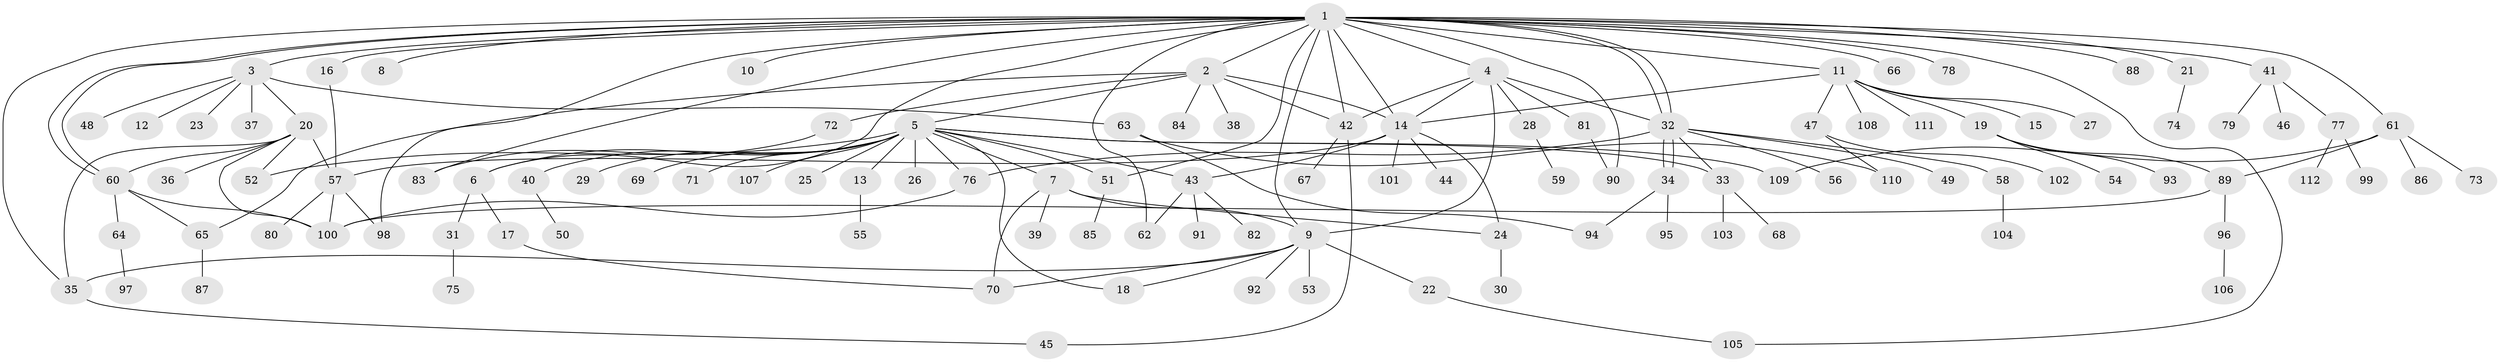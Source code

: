 // Generated by graph-tools (version 1.1) at 2025/01/03/09/25 03:01:52]
// undirected, 112 vertices, 152 edges
graph export_dot {
graph [start="1"]
  node [color=gray90,style=filled];
  1;
  2;
  3;
  4;
  5;
  6;
  7;
  8;
  9;
  10;
  11;
  12;
  13;
  14;
  15;
  16;
  17;
  18;
  19;
  20;
  21;
  22;
  23;
  24;
  25;
  26;
  27;
  28;
  29;
  30;
  31;
  32;
  33;
  34;
  35;
  36;
  37;
  38;
  39;
  40;
  41;
  42;
  43;
  44;
  45;
  46;
  47;
  48;
  49;
  50;
  51;
  52;
  53;
  54;
  55;
  56;
  57;
  58;
  59;
  60;
  61;
  62;
  63;
  64;
  65;
  66;
  67;
  68;
  69;
  70;
  71;
  72;
  73;
  74;
  75;
  76;
  77;
  78;
  79;
  80;
  81;
  82;
  83;
  84;
  85;
  86;
  87;
  88;
  89;
  90;
  91;
  92;
  93;
  94;
  95;
  96;
  97;
  98;
  99;
  100;
  101;
  102;
  103;
  104;
  105;
  106;
  107;
  108;
  109;
  110;
  111;
  112;
  1 -- 2;
  1 -- 3;
  1 -- 4;
  1 -- 6;
  1 -- 8;
  1 -- 9;
  1 -- 10;
  1 -- 11;
  1 -- 14;
  1 -- 16;
  1 -- 21;
  1 -- 32;
  1 -- 32;
  1 -- 35;
  1 -- 41;
  1 -- 42;
  1 -- 51;
  1 -- 60;
  1 -- 60;
  1 -- 61;
  1 -- 62;
  1 -- 66;
  1 -- 78;
  1 -- 83;
  1 -- 88;
  1 -- 90;
  1 -- 98;
  1 -- 105;
  2 -- 5;
  2 -- 14;
  2 -- 38;
  2 -- 42;
  2 -- 65;
  2 -- 72;
  2 -- 84;
  3 -- 12;
  3 -- 20;
  3 -- 23;
  3 -- 37;
  3 -- 48;
  3 -- 63;
  4 -- 9;
  4 -- 14;
  4 -- 28;
  4 -- 32;
  4 -- 42;
  4 -- 81;
  5 -- 6;
  5 -- 7;
  5 -- 13;
  5 -- 18;
  5 -- 25;
  5 -- 26;
  5 -- 29;
  5 -- 33;
  5 -- 40;
  5 -- 43;
  5 -- 51;
  5 -- 52;
  5 -- 69;
  5 -- 71;
  5 -- 76;
  5 -- 107;
  5 -- 109;
  6 -- 17;
  6 -- 31;
  7 -- 9;
  7 -- 24;
  7 -- 39;
  7 -- 70;
  9 -- 18;
  9 -- 22;
  9 -- 35;
  9 -- 53;
  9 -- 70;
  9 -- 92;
  11 -- 14;
  11 -- 15;
  11 -- 19;
  11 -- 27;
  11 -- 47;
  11 -- 108;
  11 -- 111;
  13 -- 55;
  14 -- 24;
  14 -- 43;
  14 -- 44;
  14 -- 57;
  14 -- 101;
  16 -- 57;
  17 -- 70;
  19 -- 54;
  19 -- 89;
  19 -- 93;
  20 -- 35;
  20 -- 36;
  20 -- 52;
  20 -- 57;
  20 -- 60;
  20 -- 100;
  21 -- 74;
  22 -- 105;
  24 -- 30;
  28 -- 59;
  31 -- 75;
  32 -- 33;
  32 -- 34;
  32 -- 34;
  32 -- 49;
  32 -- 56;
  32 -- 58;
  32 -- 76;
  33 -- 68;
  33 -- 103;
  34 -- 94;
  34 -- 95;
  35 -- 45;
  40 -- 50;
  41 -- 46;
  41 -- 77;
  41 -- 79;
  42 -- 45;
  42 -- 67;
  43 -- 62;
  43 -- 82;
  43 -- 91;
  47 -- 102;
  47 -- 110;
  51 -- 85;
  57 -- 80;
  57 -- 98;
  57 -- 100;
  58 -- 104;
  60 -- 64;
  60 -- 65;
  60 -- 100;
  61 -- 73;
  61 -- 86;
  61 -- 89;
  61 -- 109;
  63 -- 94;
  63 -- 110;
  64 -- 97;
  65 -- 87;
  72 -- 83;
  76 -- 100;
  77 -- 99;
  77 -- 112;
  81 -- 90;
  89 -- 96;
  89 -- 100;
  96 -- 106;
}
